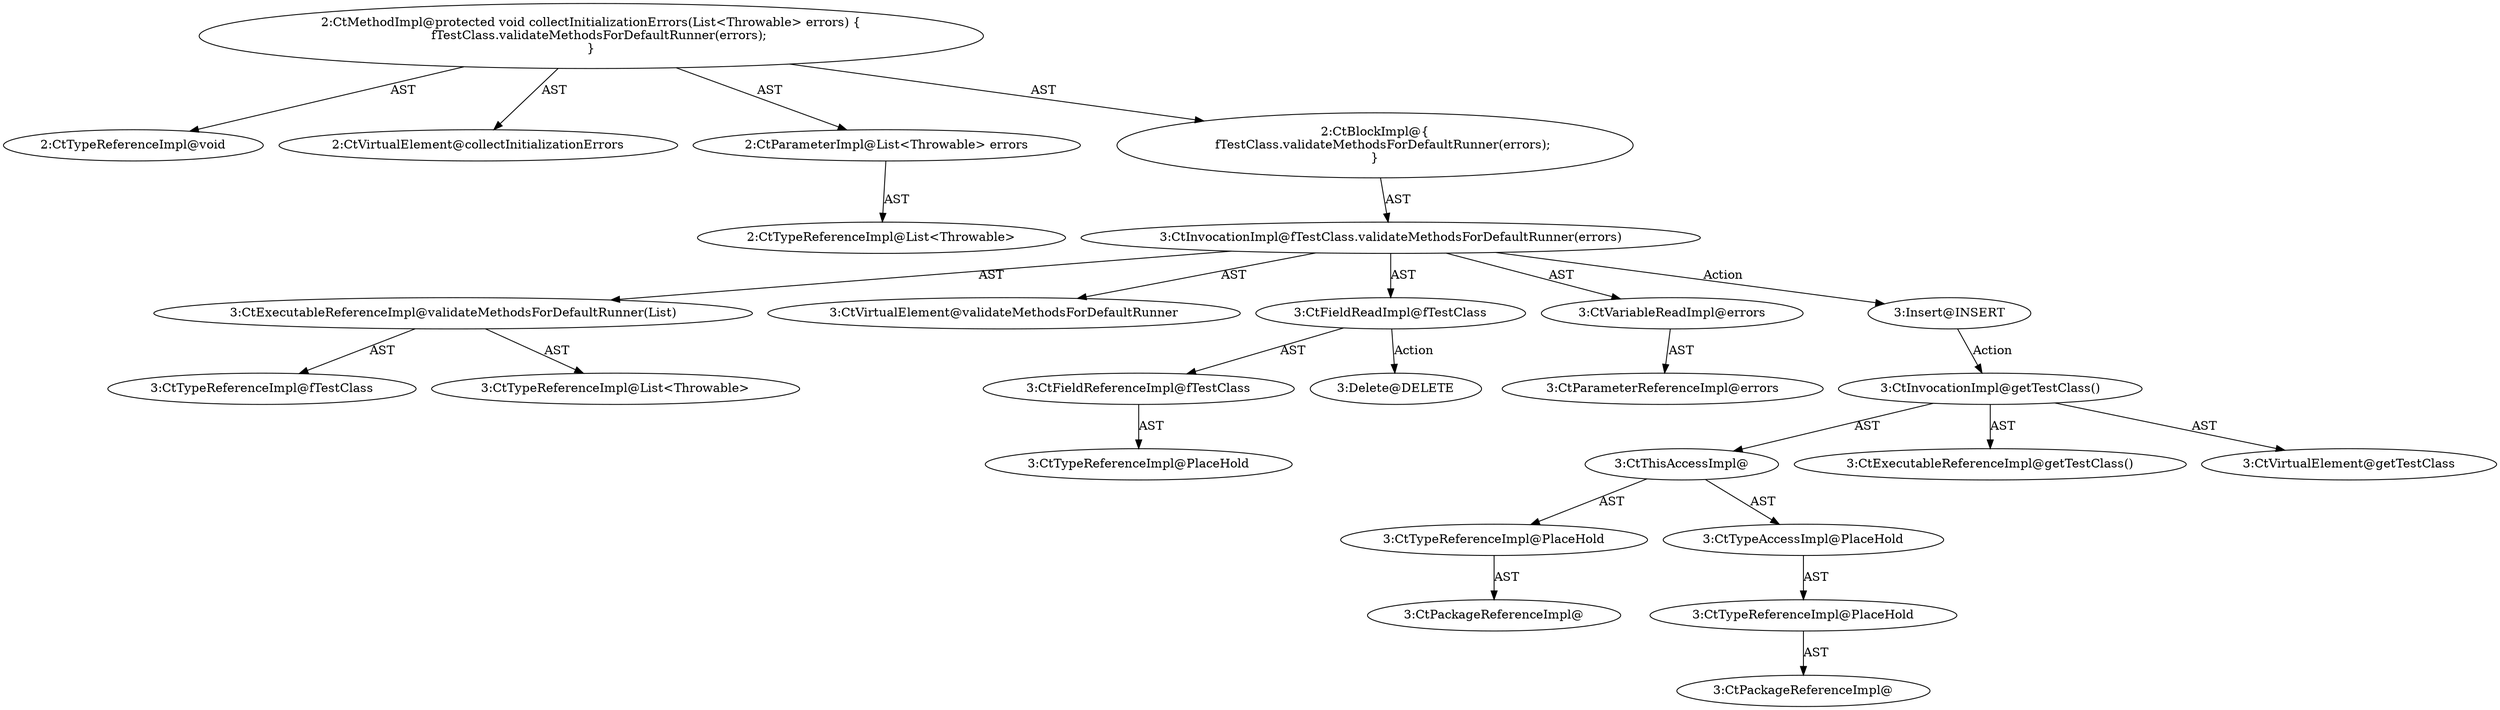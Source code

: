 digraph "collectInitializationErrors#?,List" {
0 [label="2:CtTypeReferenceImpl@void" shape=ellipse]
1 [label="2:CtVirtualElement@collectInitializationErrors" shape=ellipse]
2 [label="2:CtParameterImpl@List<Throwable> errors" shape=ellipse]
3 [label="2:CtTypeReferenceImpl@List<Throwable>" shape=ellipse]
4 [label="3:CtExecutableReferenceImpl@validateMethodsForDefaultRunner(List)" shape=ellipse]
5 [label="3:CtTypeReferenceImpl@fTestClass" shape=ellipse]
6 [label="3:CtTypeReferenceImpl@List<Throwable>" shape=ellipse]
7 [label="3:CtVirtualElement@validateMethodsForDefaultRunner" shape=ellipse]
8 [label="3:CtFieldReferenceImpl@fTestClass" shape=ellipse]
9 [label="3:CtTypeReferenceImpl@PlaceHold" shape=ellipse]
10 [label="3:CtFieldReadImpl@fTestClass" shape=ellipse]
11 [label="3:CtVariableReadImpl@errors" shape=ellipse]
12 [label="3:CtParameterReferenceImpl@errors" shape=ellipse]
13 [label="3:CtInvocationImpl@fTestClass.validateMethodsForDefaultRunner(errors)" shape=ellipse]
14 [label="2:CtBlockImpl@\{
    fTestClass.validateMethodsForDefaultRunner(errors);
\}" shape=ellipse]
15 [label="2:CtMethodImpl@protected void collectInitializationErrors(List<Throwable> errors) \{
    fTestClass.validateMethodsForDefaultRunner(errors);
\}" shape=ellipse]
16 [label="3:Delete@DELETE" shape=ellipse]
17 [label="3:Insert@INSERT" shape=ellipse]
18 [label="3:CtPackageReferenceImpl@" shape=ellipse]
19 [label="3:CtTypeReferenceImpl@PlaceHold" shape=ellipse]
20 [label="3:CtPackageReferenceImpl@" shape=ellipse]
21 [label="3:CtTypeReferenceImpl@PlaceHold" shape=ellipse]
22 [label="3:CtTypeAccessImpl@PlaceHold" shape=ellipse]
23 [label="3:CtThisAccessImpl@" shape=ellipse]
24 [label="3:CtExecutableReferenceImpl@getTestClass()" shape=ellipse]
25 [label="3:CtInvocationImpl@getTestClass()" shape=ellipse]
26 [label="3:CtVirtualElement@getTestClass" shape=ellipse]
2 -> 3 [label="AST"];
4 -> 5 [label="AST"];
4 -> 6 [label="AST"];
8 -> 9 [label="AST"];
10 -> 8 [label="AST"];
10 -> 16 [label="Action"];
11 -> 12 [label="AST"];
13 -> 7 [label="AST"];
13 -> 10 [label="AST"];
13 -> 4 [label="AST"];
13 -> 11 [label="AST"];
13 -> 17 [label="Action"];
14 -> 13 [label="AST"];
15 -> 1 [label="AST"];
15 -> 0 [label="AST"];
15 -> 2 [label="AST"];
15 -> 14 [label="AST"];
17 -> 25 [label="Action"];
19 -> 18 [label="AST"];
21 -> 20 [label="AST"];
22 -> 21 [label="AST"];
23 -> 19 [label="AST"];
23 -> 22 [label="AST"];
25 -> 26 [label="AST"];
25 -> 23 [label="AST"];
25 -> 24 [label="AST"];
}